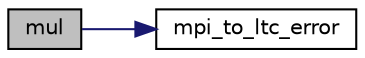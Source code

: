 digraph "mul"
{
 // LATEX_PDF_SIZE
  edge [fontname="Helvetica",fontsize="10",labelfontname="Helvetica",labelfontsize="10"];
  node [fontname="Helvetica",fontsize="10",shape=record];
  rankdir="LR";
  Node117 [label="mul",height=0.2,width=0.4,color="black", fillcolor="grey75", style="filled", fontcolor="black",tooltip=" "];
  Node117 -> Node118 [color="midnightblue",fontsize="10",style="solid",fontname="Helvetica"];
  Node118 [label="mpi_to_ltc_error",height=0.2,width=0.4,color="black", fillcolor="white", style="filled",URL="$ltm__desc_8c.html#abc21dd3358332c6bcdd2ec873ab5c5a6",tooltip="Convert a MPI error to a LTC error (Possibly the most powerful function ever! Oh wait...."];
}
